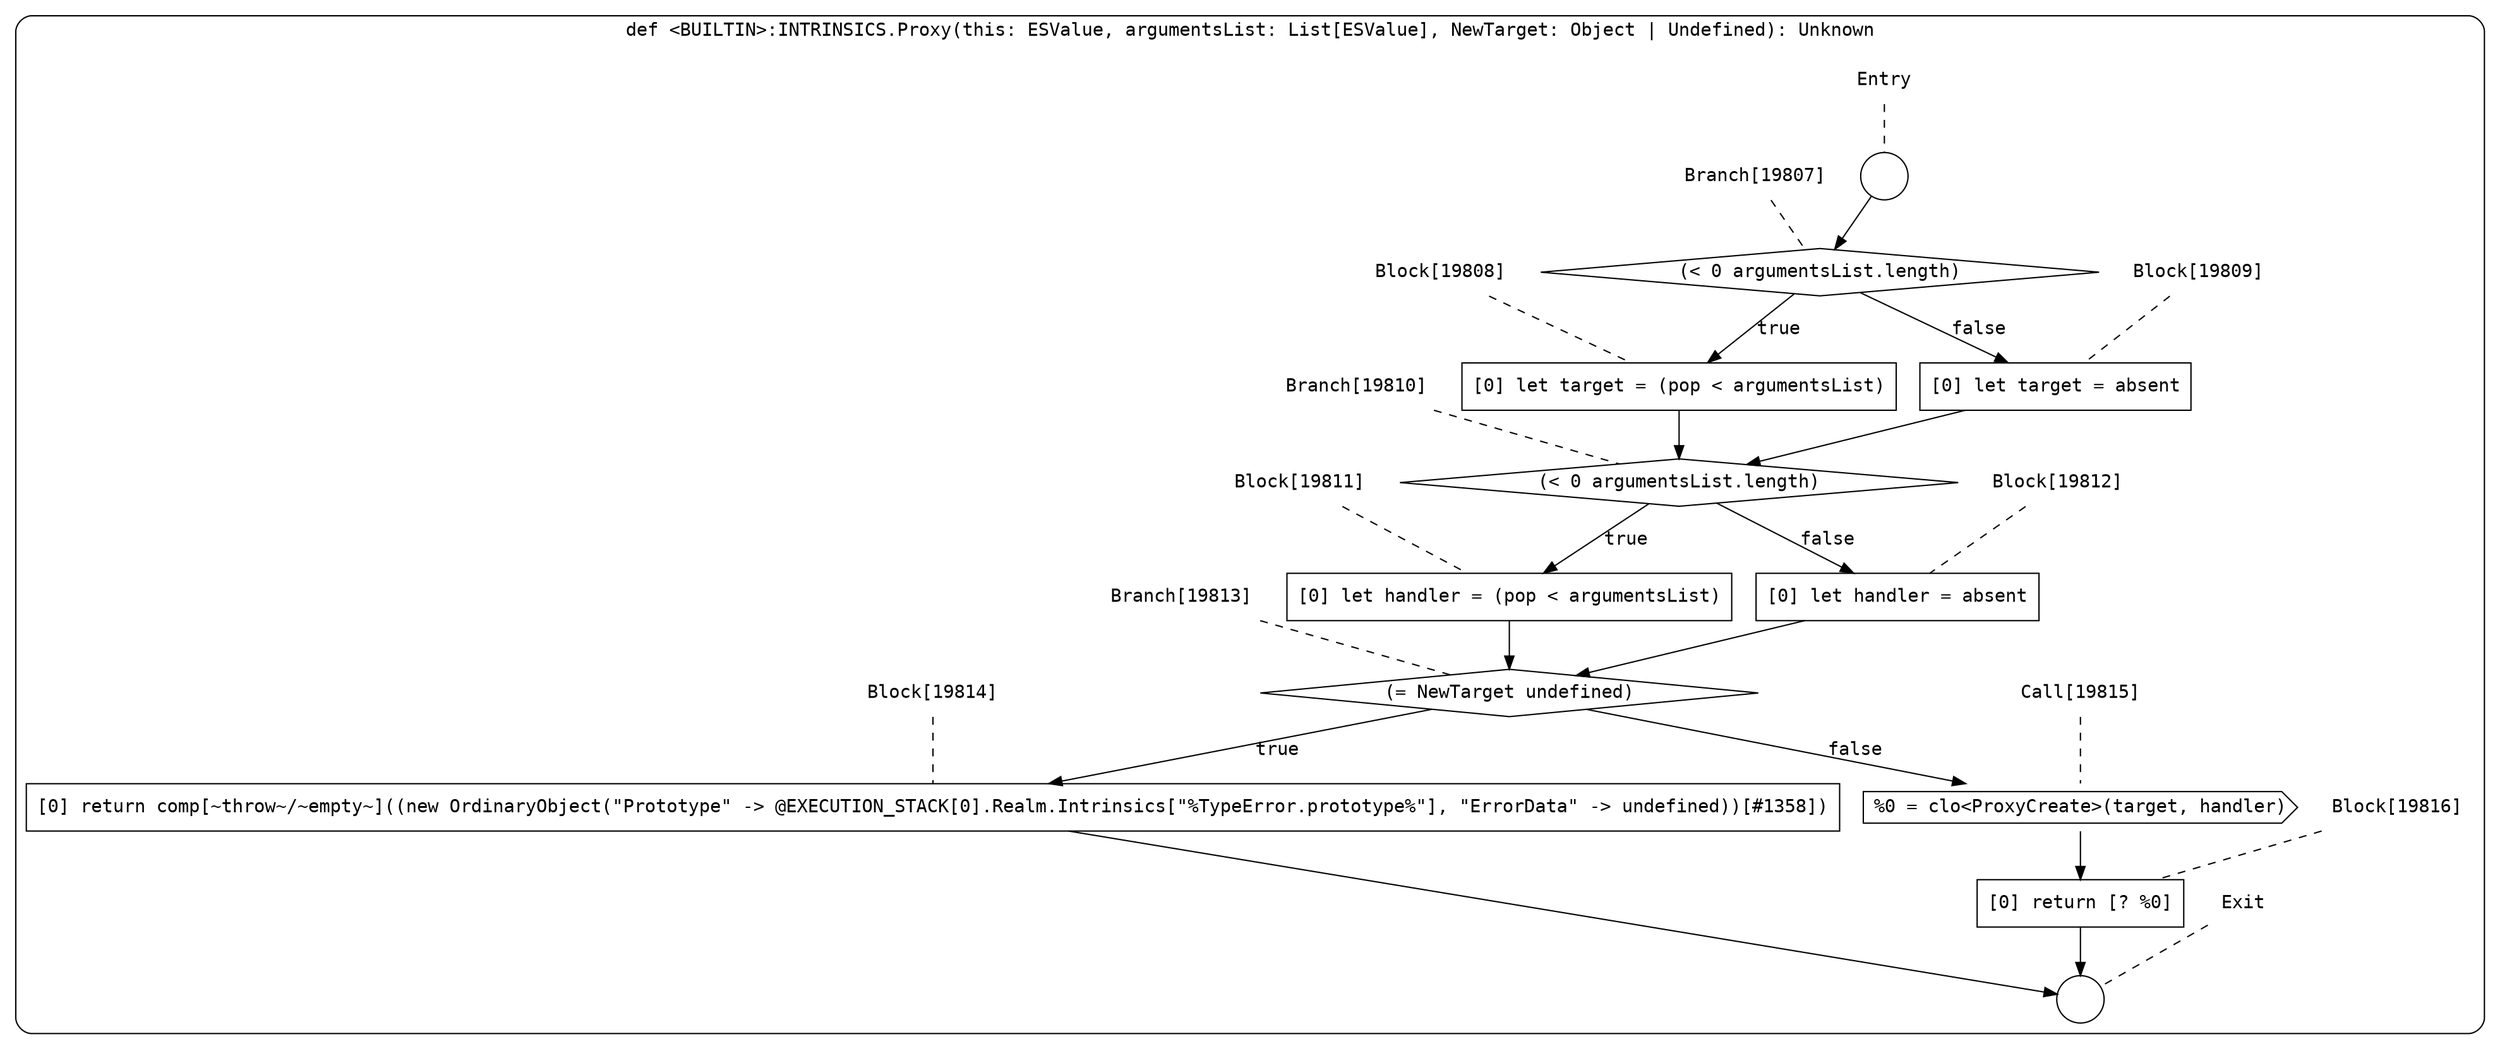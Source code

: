 digraph {
  graph [fontname = "Consolas"]
  node [fontname = "Consolas"]
  edge [fontname = "Consolas"]
  subgraph cluster2659 {
    label = "def <BUILTIN>:INTRINSICS.Proxy(this: ESValue, argumentsList: List[ESValue], NewTarget: Object | Undefined): Unknown"
    style = rounded
    cluster2659_entry_name [shape=none, label=<<font color="black">Entry</font>>]
    cluster2659_entry_name -> cluster2659_entry [arrowhead=none, color="black", style=dashed]
    cluster2659_entry [shape=circle label=" " color="black" fillcolor="white" style=filled]
    cluster2659_entry -> node19807 [color="black"]
    cluster2659_exit_name [shape=none, label=<<font color="black">Exit</font>>]
    cluster2659_exit_name -> cluster2659_exit [arrowhead=none, color="black", style=dashed]
    cluster2659_exit [shape=circle label=" " color="black" fillcolor="white" style=filled]
    node19807_name [shape=none, label=<<font color="black">Branch[19807]</font>>]
    node19807_name -> node19807 [arrowhead=none, color="black", style=dashed]
    node19807 [shape=diamond, label=<<font color="black">(&lt; 0 argumentsList.length)</font>> color="black" fillcolor="white", style=filled]
    node19807 -> node19808 [label=<<font color="black">true</font>> color="black"]
    node19807 -> node19809 [label=<<font color="black">false</font>> color="black"]
    node19808_name [shape=none, label=<<font color="black">Block[19808]</font>>]
    node19808_name -> node19808 [arrowhead=none, color="black", style=dashed]
    node19808 [shape=box, label=<<font color="black">[0] let target = (pop &lt; argumentsList)<BR ALIGN="LEFT"/></font>> color="black" fillcolor="white", style=filled]
    node19808 -> node19810 [color="black"]
    node19809_name [shape=none, label=<<font color="black">Block[19809]</font>>]
    node19809_name -> node19809 [arrowhead=none, color="black", style=dashed]
    node19809 [shape=box, label=<<font color="black">[0] let target = absent<BR ALIGN="LEFT"/></font>> color="black" fillcolor="white", style=filled]
    node19809 -> node19810 [color="black"]
    node19810_name [shape=none, label=<<font color="black">Branch[19810]</font>>]
    node19810_name -> node19810 [arrowhead=none, color="black", style=dashed]
    node19810 [shape=diamond, label=<<font color="black">(&lt; 0 argumentsList.length)</font>> color="black" fillcolor="white", style=filled]
    node19810 -> node19811 [label=<<font color="black">true</font>> color="black"]
    node19810 -> node19812 [label=<<font color="black">false</font>> color="black"]
    node19811_name [shape=none, label=<<font color="black">Block[19811]</font>>]
    node19811_name -> node19811 [arrowhead=none, color="black", style=dashed]
    node19811 [shape=box, label=<<font color="black">[0] let handler = (pop &lt; argumentsList)<BR ALIGN="LEFT"/></font>> color="black" fillcolor="white", style=filled]
    node19811 -> node19813 [color="black"]
    node19812_name [shape=none, label=<<font color="black">Block[19812]</font>>]
    node19812_name -> node19812 [arrowhead=none, color="black", style=dashed]
    node19812 [shape=box, label=<<font color="black">[0] let handler = absent<BR ALIGN="LEFT"/></font>> color="black" fillcolor="white", style=filled]
    node19812 -> node19813 [color="black"]
    node19813_name [shape=none, label=<<font color="black">Branch[19813]</font>>]
    node19813_name -> node19813 [arrowhead=none, color="black", style=dashed]
    node19813 [shape=diamond, label=<<font color="black">(= NewTarget undefined)</font>> color="black" fillcolor="white", style=filled]
    node19813 -> node19814 [label=<<font color="black">true</font>> color="black"]
    node19813 -> node19815 [label=<<font color="black">false</font>> color="black"]
    node19814_name [shape=none, label=<<font color="black">Block[19814]</font>>]
    node19814_name -> node19814 [arrowhead=none, color="black", style=dashed]
    node19814 [shape=box, label=<<font color="black">[0] return comp[~throw~/~empty~]((new OrdinaryObject(&quot;Prototype&quot; -&gt; @EXECUTION_STACK[0].Realm.Intrinsics[&quot;%TypeError.prototype%&quot;], &quot;ErrorData&quot; -&gt; undefined))[#1358])<BR ALIGN="LEFT"/></font>> color="black" fillcolor="white", style=filled]
    node19814 -> cluster2659_exit [color="black"]
    node19815_name [shape=none, label=<<font color="black">Call[19815]</font>>]
    node19815_name -> node19815 [arrowhead=none, color="black", style=dashed]
    node19815 [shape=cds, label=<<font color="black">%0 = clo&lt;ProxyCreate&gt;(target, handler)</font>> color="black" fillcolor="white", style=filled]
    node19815 -> node19816 [color="black"]
    node19816_name [shape=none, label=<<font color="black">Block[19816]</font>>]
    node19816_name -> node19816 [arrowhead=none, color="black", style=dashed]
    node19816 [shape=box, label=<<font color="black">[0] return [? %0]<BR ALIGN="LEFT"/></font>> color="black" fillcolor="white", style=filled]
    node19816 -> cluster2659_exit [color="black"]
  }
}